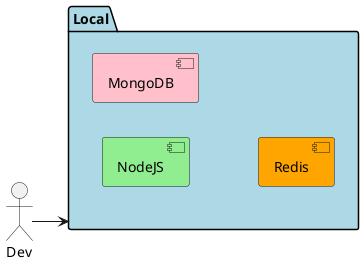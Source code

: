 @startuml

left to right direction
Actor Dev

package Local #lightblue {
  component NodeJS #lightgreen
  component MongoDB #pink
  component Redis #orange
}

Dev --> Local
@enduml

